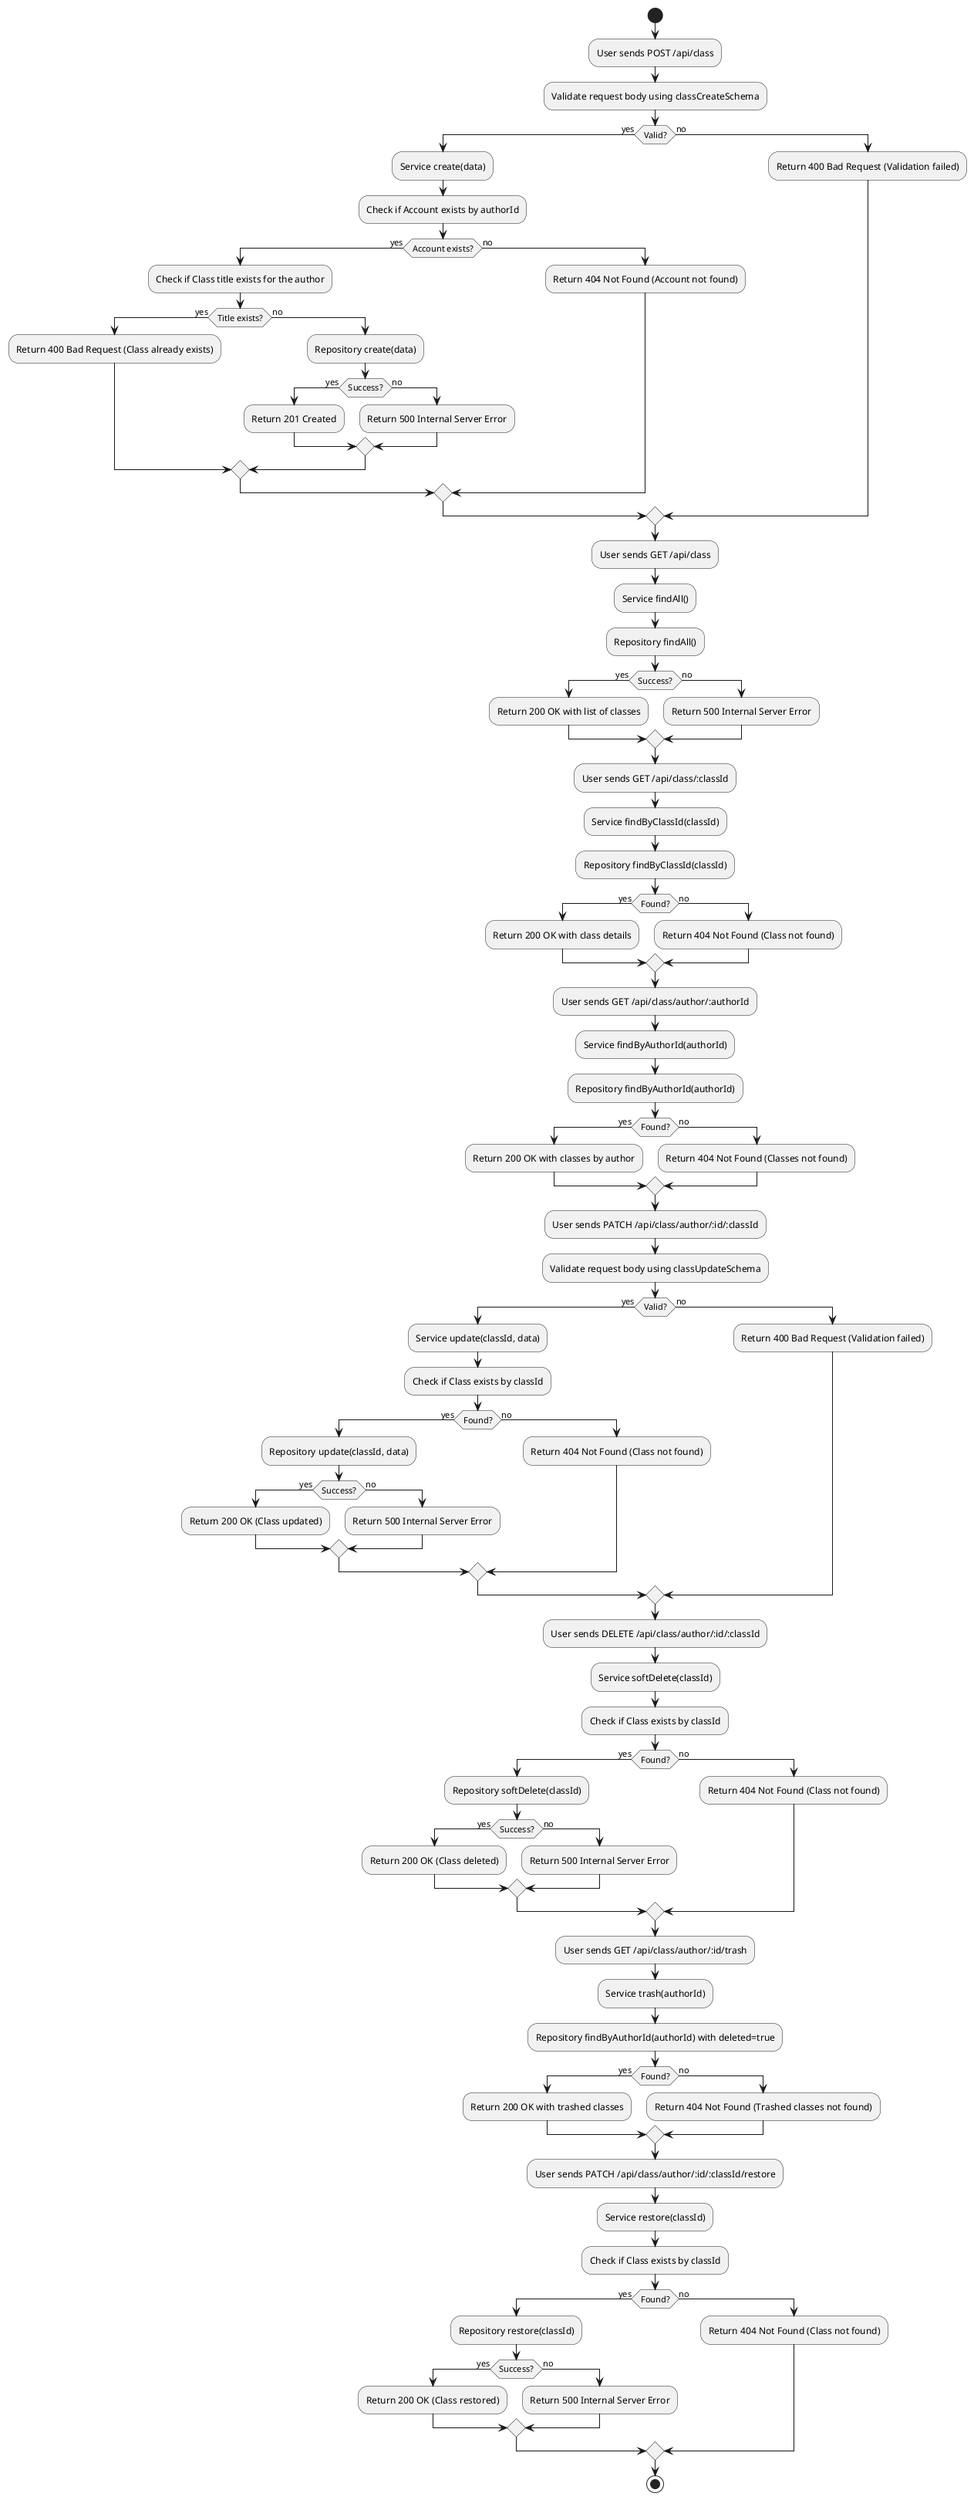 @startuml class-activity

start

' POST /api/class
:User sends POST /api/class;
:Validate request body using classCreateSchema;
if (Valid?) then (yes)
  :Service create(data);
  :Check if Account exists by authorId;
  if (Account exists?) then (yes)
    :Check if Class title exists for the author;
    if (Title exists?) then (yes)
      :Return 400 Bad Request (Class already exists);
    else (no)
      :Repository create(data);
      if (Success?) then (yes)
        :Return 201 Created;
      else (no)
        :Return 500 Internal Server Error;
      endif
    endif
  else (no)
    :Return 404 Not Found (Account not found);
  endif
else (no)
  :Return 400 Bad Request (Validation failed);
endif

' GET /api/class
:User sends GET /api/class;
:Service findAll();
:Repository findAll();
if (Success?) then (yes)
  :Return 200 OK with list of classes;
else (no)
  :Return 500 Internal Server Error;
endif

' GET /api/class/:classId
:User sends GET /api/class/:classId;
:Service findByClassId(classId);
:Repository findByClassId(classId);
if (Found?) then (yes)
  :Return 200 OK with class details;
else (no)
  :Return 404 Not Found (Class not found);
endif

' GET /api/class/author/:authorId
:User sends GET /api/class/author/:authorId;
:Service findByAuthorId(authorId);
:Repository findByAuthorId(authorId);
if (Found?) then (yes)
  :Return 200 OK with classes by author;
else (no)
  :Return 404 Not Found (Classes not found);
endif

' PATCH /api/class/author/:id/:classId
:User sends PATCH /api/class/author/:id/:classId;
:Validate request body using classUpdateSchema;
if (Valid?) then (yes)
  :Service update(classId, data);
  :Check if Class exists by classId;
  if (Found?) then (yes)
    :Repository update(classId, data);
    if (Success?) then (yes)
      :Return 200 OK (Class updated);
    else (no)
      :Return 500 Internal Server Error;
    endif
  else (no)
    :Return 404 Not Found (Class not found);
  endif
else (no)
  :Return 400 Bad Request (Validation failed);
endif

' DELETE /api/class/author/:id/:classId
:User sends DELETE /api/class/author/:id/:classId;
:Service softDelete(classId);
:Check if Class exists by classId;
if (Found?) then (yes)
  :Repository softDelete(classId);
  if (Success?) then (yes)
    :Return 200 OK (Class deleted);
  else (no)
    :Return 500 Internal Server Error;
  endif
else (no)
  :Return 404 Not Found (Class not found);
endif

' GET /api/class/author/:id/trash
:User sends GET /api/class/author/:id/trash;
:Service trash(authorId);
:Repository findByAuthorId(authorId) with deleted=true;
if (Found?) then (yes)
  :Return 200 OK with trashed classes;
else (no)
  :Return 404 Not Found (Trashed classes not found);
endif

' PATCH /api/class/author/:id/:classId/restore
:User sends PATCH /api/class/author/:id/:classId/restore;
:Service restore(classId);
:Check if Class exists by classId;
if (Found?) then (yes)
  :Repository restore(classId);
  if (Success?) then (yes)
    :Return 200 OK (Class restored);
  else (no)
    :Return 500 Internal Server Error;
  endif
else (no)
  :Return 404 Not Found (Class not found);
endif

stop

@enduml
